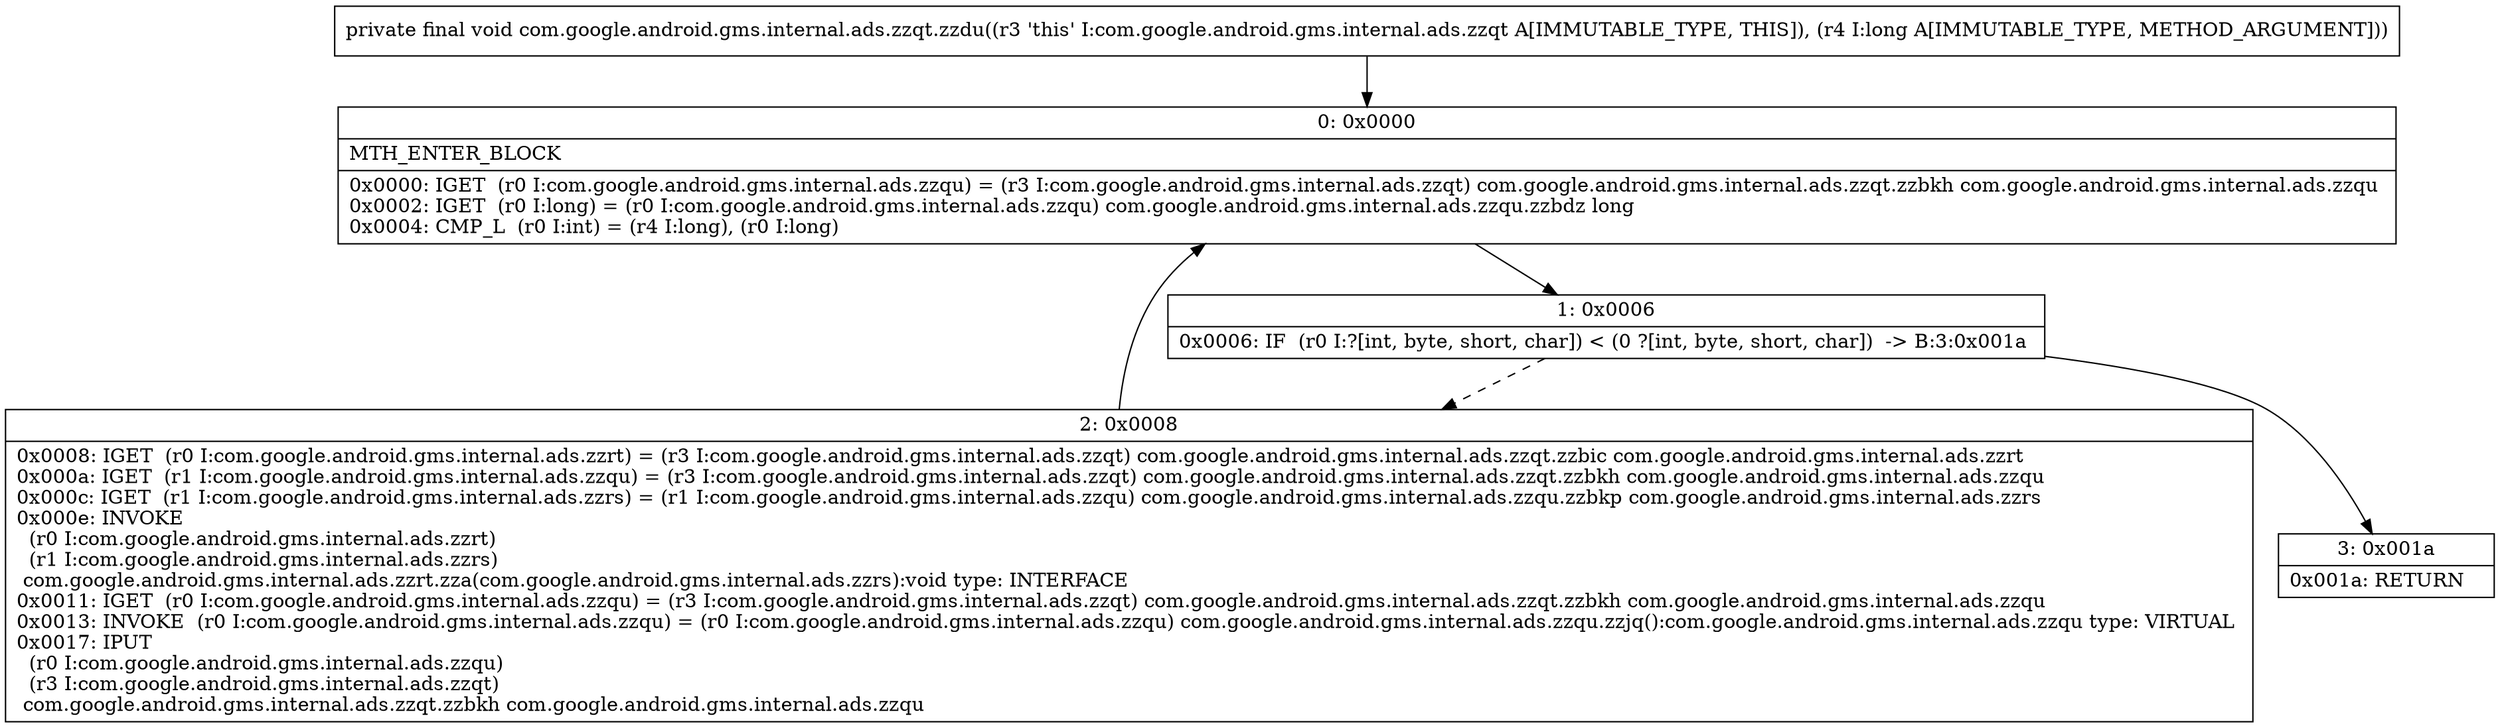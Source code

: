 digraph "CFG forcom.google.android.gms.internal.ads.zzqt.zzdu(J)V" {
Node_0 [shape=record,label="{0\:\ 0x0000|MTH_ENTER_BLOCK\l|0x0000: IGET  (r0 I:com.google.android.gms.internal.ads.zzqu) = (r3 I:com.google.android.gms.internal.ads.zzqt) com.google.android.gms.internal.ads.zzqt.zzbkh com.google.android.gms.internal.ads.zzqu \l0x0002: IGET  (r0 I:long) = (r0 I:com.google.android.gms.internal.ads.zzqu) com.google.android.gms.internal.ads.zzqu.zzbdz long \l0x0004: CMP_L  (r0 I:int) = (r4 I:long), (r0 I:long) \l}"];
Node_1 [shape=record,label="{1\:\ 0x0006|0x0006: IF  (r0 I:?[int, byte, short, char]) \< (0 ?[int, byte, short, char])  \-\> B:3:0x001a \l}"];
Node_2 [shape=record,label="{2\:\ 0x0008|0x0008: IGET  (r0 I:com.google.android.gms.internal.ads.zzrt) = (r3 I:com.google.android.gms.internal.ads.zzqt) com.google.android.gms.internal.ads.zzqt.zzbic com.google.android.gms.internal.ads.zzrt \l0x000a: IGET  (r1 I:com.google.android.gms.internal.ads.zzqu) = (r3 I:com.google.android.gms.internal.ads.zzqt) com.google.android.gms.internal.ads.zzqt.zzbkh com.google.android.gms.internal.ads.zzqu \l0x000c: IGET  (r1 I:com.google.android.gms.internal.ads.zzrs) = (r1 I:com.google.android.gms.internal.ads.zzqu) com.google.android.gms.internal.ads.zzqu.zzbkp com.google.android.gms.internal.ads.zzrs \l0x000e: INVOKE  \l  (r0 I:com.google.android.gms.internal.ads.zzrt)\l  (r1 I:com.google.android.gms.internal.ads.zzrs)\l com.google.android.gms.internal.ads.zzrt.zza(com.google.android.gms.internal.ads.zzrs):void type: INTERFACE \l0x0011: IGET  (r0 I:com.google.android.gms.internal.ads.zzqu) = (r3 I:com.google.android.gms.internal.ads.zzqt) com.google.android.gms.internal.ads.zzqt.zzbkh com.google.android.gms.internal.ads.zzqu \l0x0013: INVOKE  (r0 I:com.google.android.gms.internal.ads.zzqu) = (r0 I:com.google.android.gms.internal.ads.zzqu) com.google.android.gms.internal.ads.zzqu.zzjq():com.google.android.gms.internal.ads.zzqu type: VIRTUAL \l0x0017: IPUT  \l  (r0 I:com.google.android.gms.internal.ads.zzqu)\l  (r3 I:com.google.android.gms.internal.ads.zzqt)\l com.google.android.gms.internal.ads.zzqt.zzbkh com.google.android.gms.internal.ads.zzqu \l}"];
Node_3 [shape=record,label="{3\:\ 0x001a|0x001a: RETURN   \l}"];
MethodNode[shape=record,label="{private final void com.google.android.gms.internal.ads.zzqt.zzdu((r3 'this' I:com.google.android.gms.internal.ads.zzqt A[IMMUTABLE_TYPE, THIS]), (r4 I:long A[IMMUTABLE_TYPE, METHOD_ARGUMENT])) }"];
MethodNode -> Node_0;
Node_0 -> Node_1;
Node_1 -> Node_2[style=dashed];
Node_1 -> Node_3;
Node_2 -> Node_0;
}

